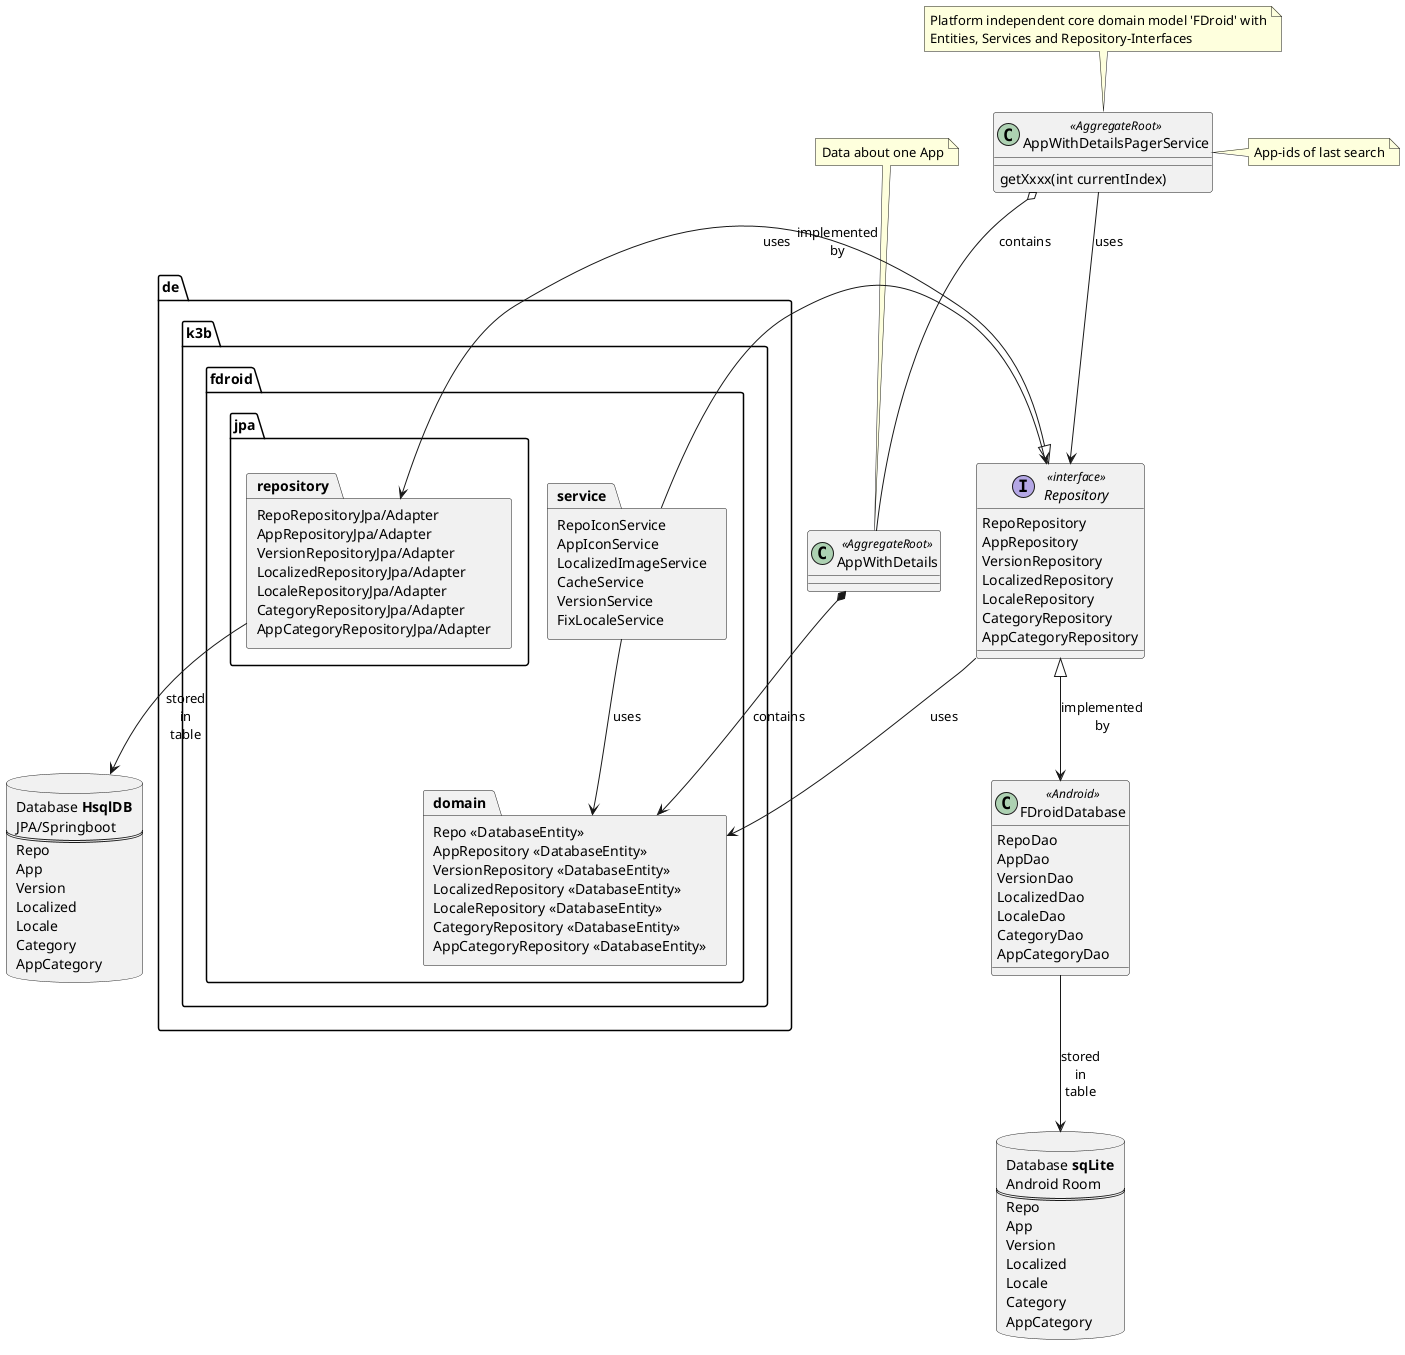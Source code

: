 @startuml

package de.k3b.fdroid.service [
  RepoIconService
  AppIconService
  LocalizedImageService
  CacheService
  VersionService
  FixLocaleService
]

class AppWithDetailsPagerService <<AggregateRoot>> {
  getXxxx(int currentIndex)
}
class AppWithDetails <<AggregateRoot>>

package de.k3b.fdroid.domain [
    Repo <<DatabaseEntity>>
    AppRepository <<DatabaseEntity>>
    VersionRepository <<DatabaseEntity>>
    LocalizedRepository <<DatabaseEntity>>
    LocaleRepository <<DatabaseEntity>>
    CategoryRepository <<DatabaseEntity>>
    AppCategoryRepository <<DatabaseEntity>>
]


interface Repository <<interface>> {
    RepoRepository
    AppRepository
    VersionRepository
    LocalizedRepository
    LocaleRepository
    CategoryRepository
    AppCategoryRepository
}

class FDroidDatabase <<Android>> {
    RepoDao
    AppDao
    VersionDao
    LocalizedDao
    LocaleDao
    CategoryDao
    AppCategoryDao
}

database AndroidDB [
    Database <b>sqLite</b>
    Android Room
    ====
    Repo
    App
    Version
    Localized
    Locale
    Category
    AppCategory
]

package de.k3b.fdroid.jpa.repository [
    RepoRepositoryJpa/Adapter
    AppRepositoryJpa/Adapter
    VersionRepositoryJpa/Adapter
    LocalizedRepositoryJpa/Adapter
    LocaleRepositoryJpa/Adapter
    CategoryRepositoryJpa/Adapter
    AppCategoryRepositoryJpa/Adapter
]
database JpaDB [
    Database <b>HsqlDB</b>
    JPA/Springboot
    ====
    Repo
    App
    Version
    Localized
    Locale
    Category
    AppCategory
]

note "Platform independent core domain model 'FDroid' with\nEntities, Services and Repository-Interfaces" as caption
note "App-ids of last search" as noteAppWithDetailsPagerService
note "Data about one App" as noteAppWithDetails


caption --> AppWithDetailsPagerService
AppWithDetailsPagerService <- noteAppWithDetailsPagerService
noteAppWithDetails --> AppWithDetails
de.k3b.fdroid.service --> Repository : uses
de.k3b.fdroid.service --> de.k3b.fdroid.domain : uses
Repository -> de.k3b.fdroid.domain : uses

Repository <|--> FDroidDatabase : implemented\nby
FDroidDatabase --> AndroidDB : stored\nin\ntable

Repository <|--> de.k3b.fdroid.jpa.repository : implemented\nby
de.k3b.fdroid.jpa.repository --> JpaDB : stored\nin\ntable

AppWithDetailsPagerService o-- AppWithDetails : contains
AppWithDetails *--> de.k3b.fdroid.domain : contains

AppWithDetailsPagerService --> Repository : uses


@enduml
